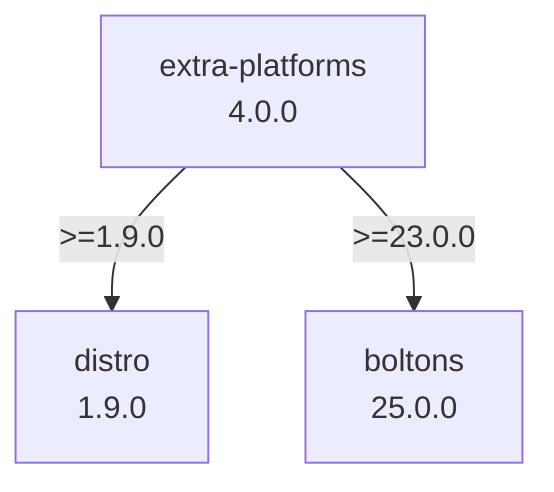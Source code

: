 flowchart TD
    classDef missing stroke-dasharray: 5
    boltons["boltons\n25.0.0"]
    distro["distro\n1.9.0"]
    extra-platforms["extra-platforms\n4.0.0"]
    extra-platforms -- ">=1.9.0" --> distro
    extra-platforms -- ">=23.0.0" --> boltons